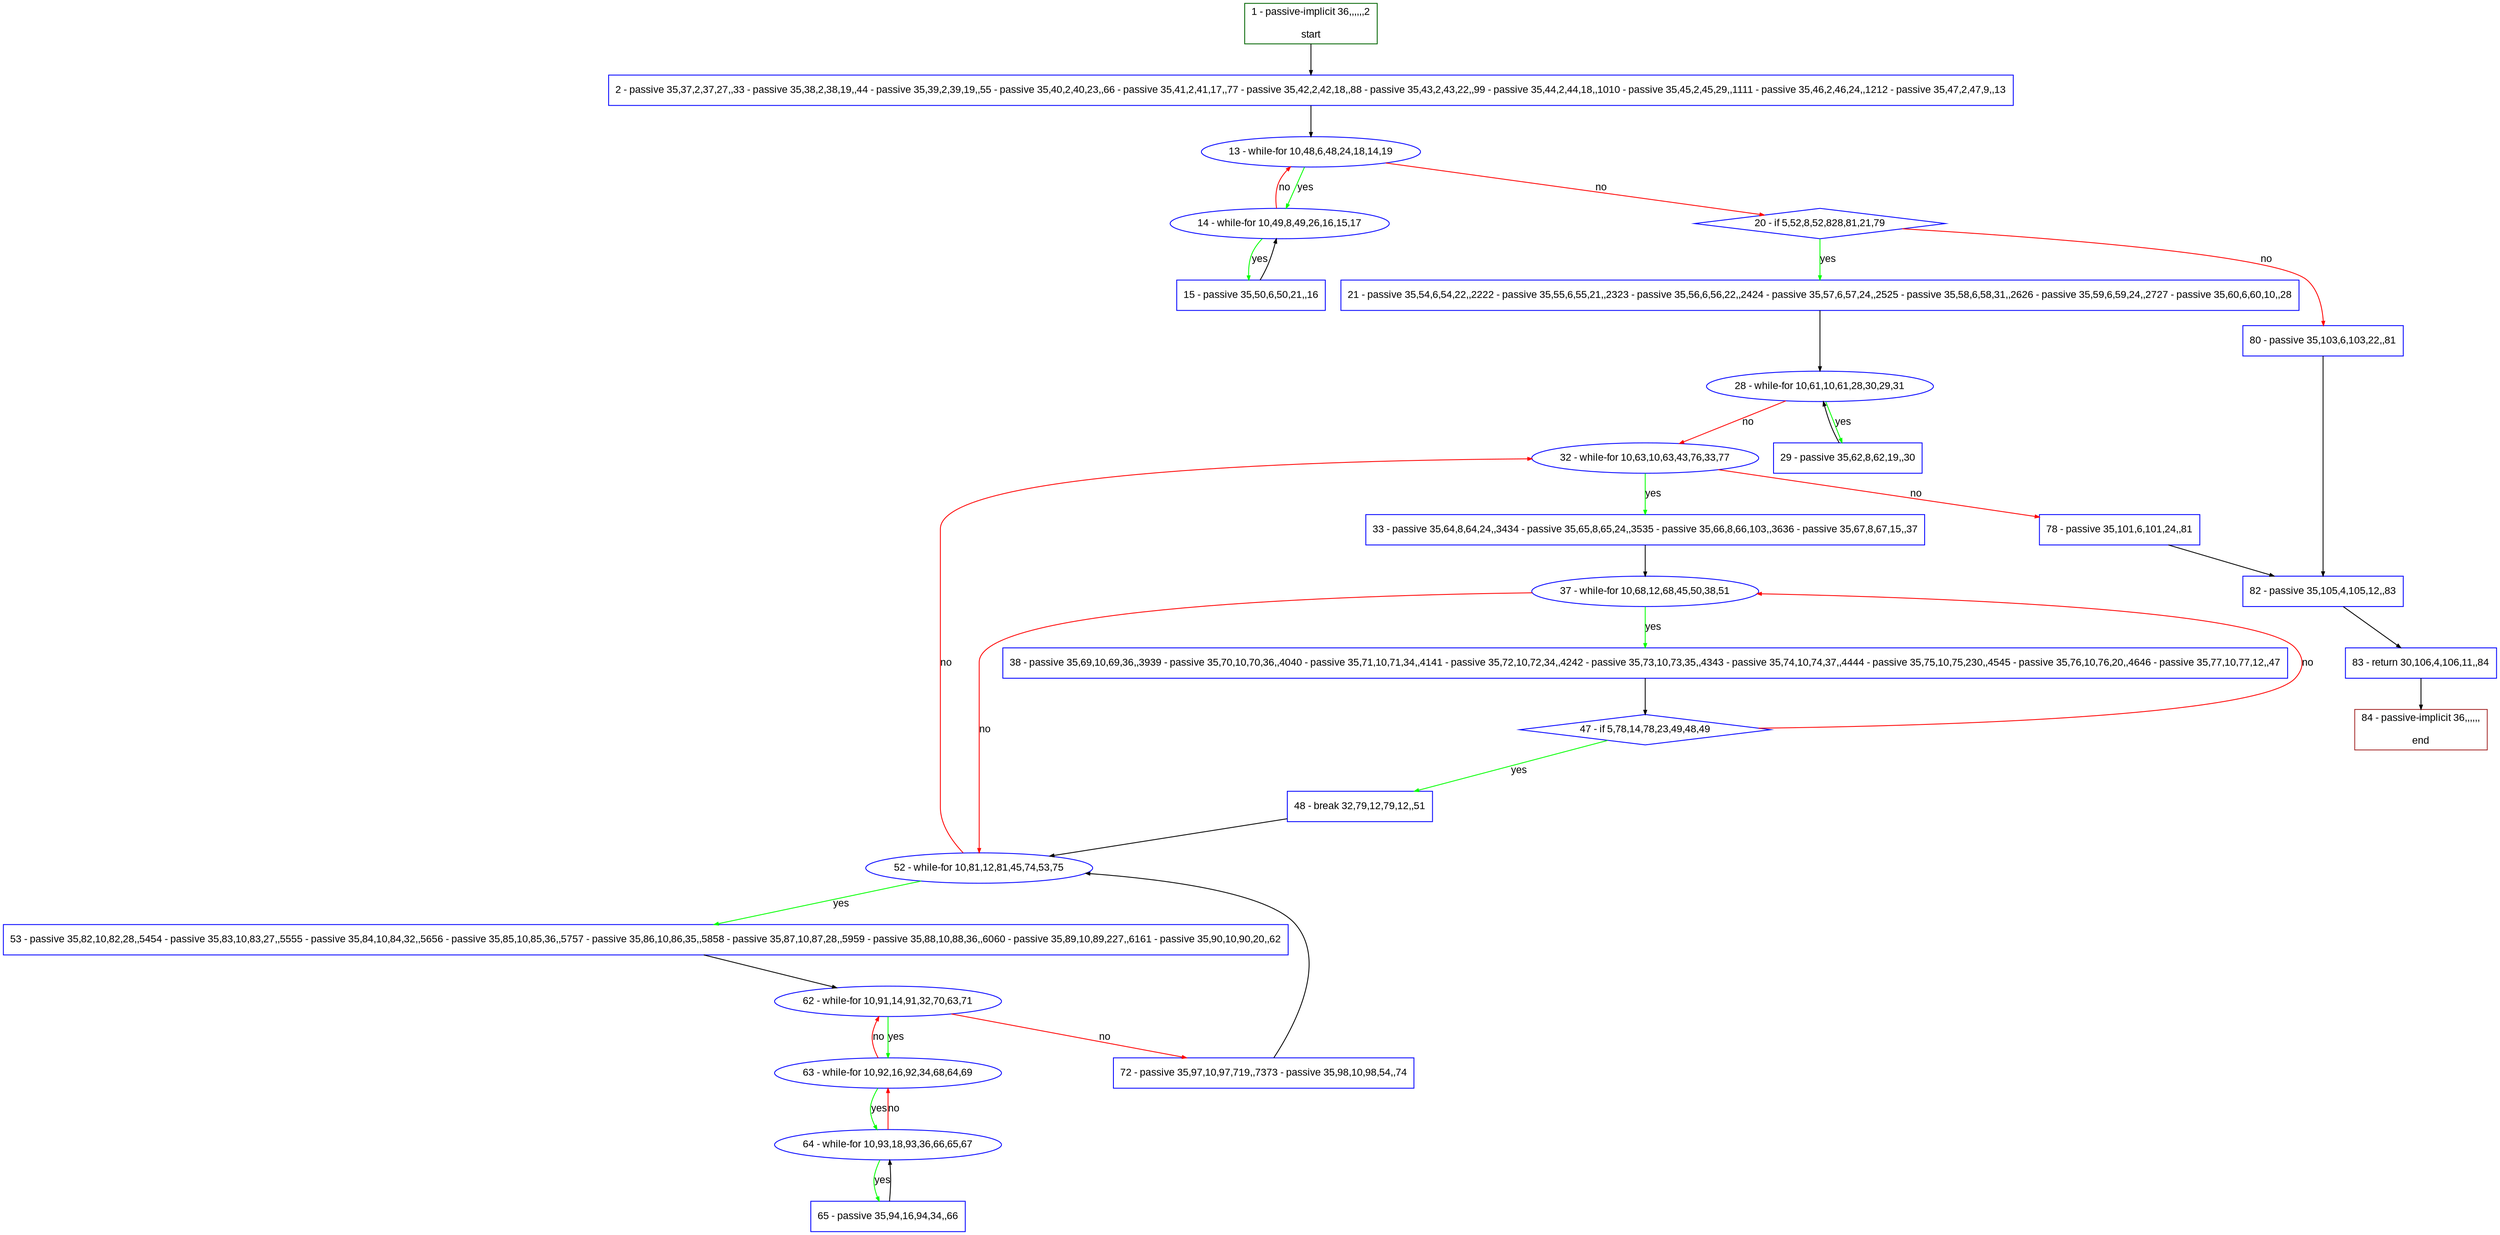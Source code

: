 digraph "" {
  graph [pack="true", label="", fontsize="12", packmode="clust", fontname="Arial", fillcolor="#FFFFCC", bgcolor="white", style="rounded,filled", compound="true"];
  node [node_initialized="no", label="", color="grey", fontsize="12", fillcolor="white", fontname="Arial", style="filled", shape="rectangle", compound="true", fixedsize="false"];
  edge [fontcolor="black", arrowhead="normal", arrowtail="none", arrowsize="0.5", ltail="", label="", color="black", fontsize="12", lhead="", fontname="Arial", dir="forward", compound="true"];
  __N1 [label="2 - passive 35,37,2,37,27,,33 - passive 35,38,2,38,19,,44 - passive 35,39,2,39,19,,55 - passive 35,40,2,40,23,,66 - passive 35,41,2,41,17,,77 - passive 35,42,2,42,18,,88 - passive 35,43,2,43,22,,99 - passive 35,44,2,44,18,,1010 - passive 35,45,2,45,29,,1111 - passive 35,46,2,46,24,,1212 - passive 35,47,2,47,9,,13", color="#0000ff", fillcolor="#ffffff", style="filled", shape="box"];
  __N2 [label="1 - passive-implicit 36,,,,,,2\n\nstart", color="#006400", fillcolor="#ffffff", style="filled", shape="box"];
  __N3 [label="13 - while-for 10,48,6,48,24,18,14,19", color="#0000ff", fillcolor="#ffffff", style="filled", shape="oval"];
  __N4 [label="14 - while-for 10,49,8,49,26,16,15,17", color="#0000ff", fillcolor="#ffffff", style="filled", shape="oval"];
  __N5 [label="20 - if 5,52,8,52,828,81,21,79", color="#0000ff", fillcolor="#ffffff", style="filled", shape="diamond"];
  __N6 [label="15 - passive 35,50,6,50,21,,16", color="#0000ff", fillcolor="#ffffff", style="filled", shape="box"];
  __N7 [label="21 - passive 35,54,6,54,22,,2222 - passive 35,55,6,55,21,,2323 - passive 35,56,6,56,22,,2424 - passive 35,57,6,57,24,,2525 - passive 35,58,6,58,31,,2626 - passive 35,59,6,59,24,,2727 - passive 35,60,6,60,10,,28", color="#0000ff", fillcolor="#ffffff", style="filled", shape="box"];
  __N8 [label="80 - passive 35,103,6,103,22,,81", color="#0000ff", fillcolor="#ffffff", style="filled", shape="box"];
  __N9 [label="28 - while-for 10,61,10,61,28,30,29,31", color="#0000ff", fillcolor="#ffffff", style="filled", shape="oval"];
  __N10 [label="29 - passive 35,62,8,62,19,,30", color="#0000ff", fillcolor="#ffffff", style="filled", shape="box"];
  __N11 [label="32 - while-for 10,63,10,63,43,76,33,77", color="#0000ff", fillcolor="#ffffff", style="filled", shape="oval"];
  __N12 [label="33 - passive 35,64,8,64,24,,3434 - passive 35,65,8,65,24,,3535 - passive 35,66,8,66,103,,3636 - passive 35,67,8,67,15,,37", color="#0000ff", fillcolor="#ffffff", style="filled", shape="box"];
  __N13 [label="78 - passive 35,101,6,101,24,,81", color="#0000ff", fillcolor="#ffffff", style="filled", shape="box"];
  __N14 [label="37 - while-for 10,68,12,68,45,50,38,51", color="#0000ff", fillcolor="#ffffff", style="filled", shape="oval"];
  __N15 [label="38 - passive 35,69,10,69,36,,3939 - passive 35,70,10,70,36,,4040 - passive 35,71,10,71,34,,4141 - passive 35,72,10,72,34,,4242 - passive 35,73,10,73,35,,4343 - passive 35,74,10,74,37,,4444 - passive 35,75,10,75,230,,4545 - passive 35,76,10,76,20,,4646 - passive 35,77,10,77,12,,47", color="#0000ff", fillcolor="#ffffff", style="filled", shape="box"];
  __N16 [label="52 - while-for 10,81,12,81,45,74,53,75", color="#0000ff", fillcolor="#ffffff", style="filled", shape="oval"];
  __N17 [label="47 - if 5,78,14,78,23,49,48,49", color="#0000ff", fillcolor="#ffffff", style="filled", shape="diamond"];
  __N18 [label="48 - break 32,79,12,79,12,,51", color="#0000ff", fillcolor="#ffffff", style="filled", shape="box"];
  __N19 [label="53 - passive 35,82,10,82,28,,5454 - passive 35,83,10,83,27,,5555 - passive 35,84,10,84,32,,5656 - passive 35,85,10,85,36,,5757 - passive 35,86,10,86,35,,5858 - passive 35,87,10,87,28,,5959 - passive 35,88,10,88,36,,6060 - passive 35,89,10,89,227,,6161 - passive 35,90,10,90,20,,62", color="#0000ff", fillcolor="#ffffff", style="filled", shape="box"];
  __N20 [label="62 - while-for 10,91,14,91,32,70,63,71", color="#0000ff", fillcolor="#ffffff", style="filled", shape="oval"];
  __N21 [label="63 - while-for 10,92,16,92,34,68,64,69", color="#0000ff", fillcolor="#ffffff", style="filled", shape="oval"];
  __N22 [label="72 - passive 35,97,10,97,719,,7373 - passive 35,98,10,98,54,,74", color="#0000ff", fillcolor="#ffffff", style="filled", shape="box"];
  __N23 [label="64 - while-for 10,93,18,93,36,66,65,67", color="#0000ff", fillcolor="#ffffff", style="filled", shape="oval"];
  __N24 [label="65 - passive 35,94,16,94,34,,66", color="#0000ff", fillcolor="#ffffff", style="filled", shape="box"];
  __N25 [label="82 - passive 35,105,4,105,12,,83", color="#0000ff", fillcolor="#ffffff", style="filled", shape="box"];
  __N26 [label="83 - return 30,106,4,106,11,,84", color="#0000ff", fillcolor="#ffffff", style="filled", shape="box"];
  __N27 [label="84 - passive-implicit 36,,,,,,\n\nend", color="#a52a2a", fillcolor="#ffffff", style="filled", shape="box"];
  __N2 -> __N1 [arrowhead="normal", arrowtail="none", color="#000000", label="", dir="forward"];
  __N1 -> __N3 [arrowhead="normal", arrowtail="none", color="#000000", label="", dir="forward"];
  __N3 -> __N4 [arrowhead="normal", arrowtail="none", color="#00ff00", label="yes", dir="forward"];
  __N4 -> __N3 [arrowhead="normal", arrowtail="none", color="#ff0000", label="no", dir="forward"];
  __N3 -> __N5 [arrowhead="normal", arrowtail="none", color="#ff0000", label="no", dir="forward"];
  __N4 -> __N6 [arrowhead="normal", arrowtail="none", color="#00ff00", label="yes", dir="forward"];
  __N6 -> __N4 [arrowhead="normal", arrowtail="none", color="#000000", label="", dir="forward"];
  __N5 -> __N7 [arrowhead="normal", arrowtail="none", color="#00ff00", label="yes", dir="forward"];
  __N5 -> __N8 [arrowhead="normal", arrowtail="none", color="#ff0000", label="no", dir="forward"];
  __N7 -> __N9 [arrowhead="normal", arrowtail="none", color="#000000", label="", dir="forward"];
  __N9 -> __N10 [arrowhead="normal", arrowtail="none", color="#00ff00", label="yes", dir="forward"];
  __N10 -> __N9 [arrowhead="normal", arrowtail="none", color="#000000", label="", dir="forward"];
  __N9 -> __N11 [arrowhead="normal", arrowtail="none", color="#ff0000", label="no", dir="forward"];
  __N11 -> __N12 [arrowhead="normal", arrowtail="none", color="#00ff00", label="yes", dir="forward"];
  __N11 -> __N13 [arrowhead="normal", arrowtail="none", color="#ff0000", label="no", dir="forward"];
  __N12 -> __N14 [arrowhead="normal", arrowtail="none", color="#000000", label="", dir="forward"];
  __N14 -> __N15 [arrowhead="normal", arrowtail="none", color="#00ff00", label="yes", dir="forward"];
  __N14 -> __N16 [arrowhead="normal", arrowtail="none", color="#ff0000", label="no", dir="forward"];
  __N15 -> __N17 [arrowhead="normal", arrowtail="none", color="#000000", label="", dir="forward"];
  __N17 -> __N14 [arrowhead="normal", arrowtail="none", color="#ff0000", label="no", dir="forward"];
  __N17 -> __N18 [arrowhead="normal", arrowtail="none", color="#00ff00", label="yes", dir="forward"];
  __N18 -> __N16 [arrowhead="normal", arrowtail="none", color="#000000", label="", dir="forward"];
  __N16 -> __N11 [arrowhead="normal", arrowtail="none", color="#ff0000", label="no", dir="forward"];
  __N16 -> __N19 [arrowhead="normal", arrowtail="none", color="#00ff00", label="yes", dir="forward"];
  __N19 -> __N20 [arrowhead="normal", arrowtail="none", color="#000000", label="", dir="forward"];
  __N20 -> __N21 [arrowhead="normal", arrowtail="none", color="#00ff00", label="yes", dir="forward"];
  __N21 -> __N20 [arrowhead="normal", arrowtail="none", color="#ff0000", label="no", dir="forward"];
  __N20 -> __N22 [arrowhead="normal", arrowtail="none", color="#ff0000", label="no", dir="forward"];
  __N21 -> __N23 [arrowhead="normal", arrowtail="none", color="#00ff00", label="yes", dir="forward"];
  __N23 -> __N21 [arrowhead="normal", arrowtail="none", color="#ff0000", label="no", dir="forward"];
  __N23 -> __N24 [arrowhead="normal", arrowtail="none", color="#00ff00", label="yes", dir="forward"];
  __N24 -> __N23 [arrowhead="normal", arrowtail="none", color="#000000", label="", dir="forward"];
  __N22 -> __N16 [arrowhead="normal", arrowtail="none", color="#000000", label="", dir="forward"];
  __N13 -> __N25 [arrowhead="normal", arrowtail="none", color="#000000", label="", dir="forward"];
  __N8 -> __N25 [arrowhead="normal", arrowtail="none", color="#000000", label="", dir="forward"];
  __N25 -> __N26 [arrowhead="normal", arrowtail="none", color="#000000", label="", dir="forward"];
  __N26 -> __N27 [arrowhead="normal", arrowtail="none", color="#000000", label="", dir="forward"];
}
